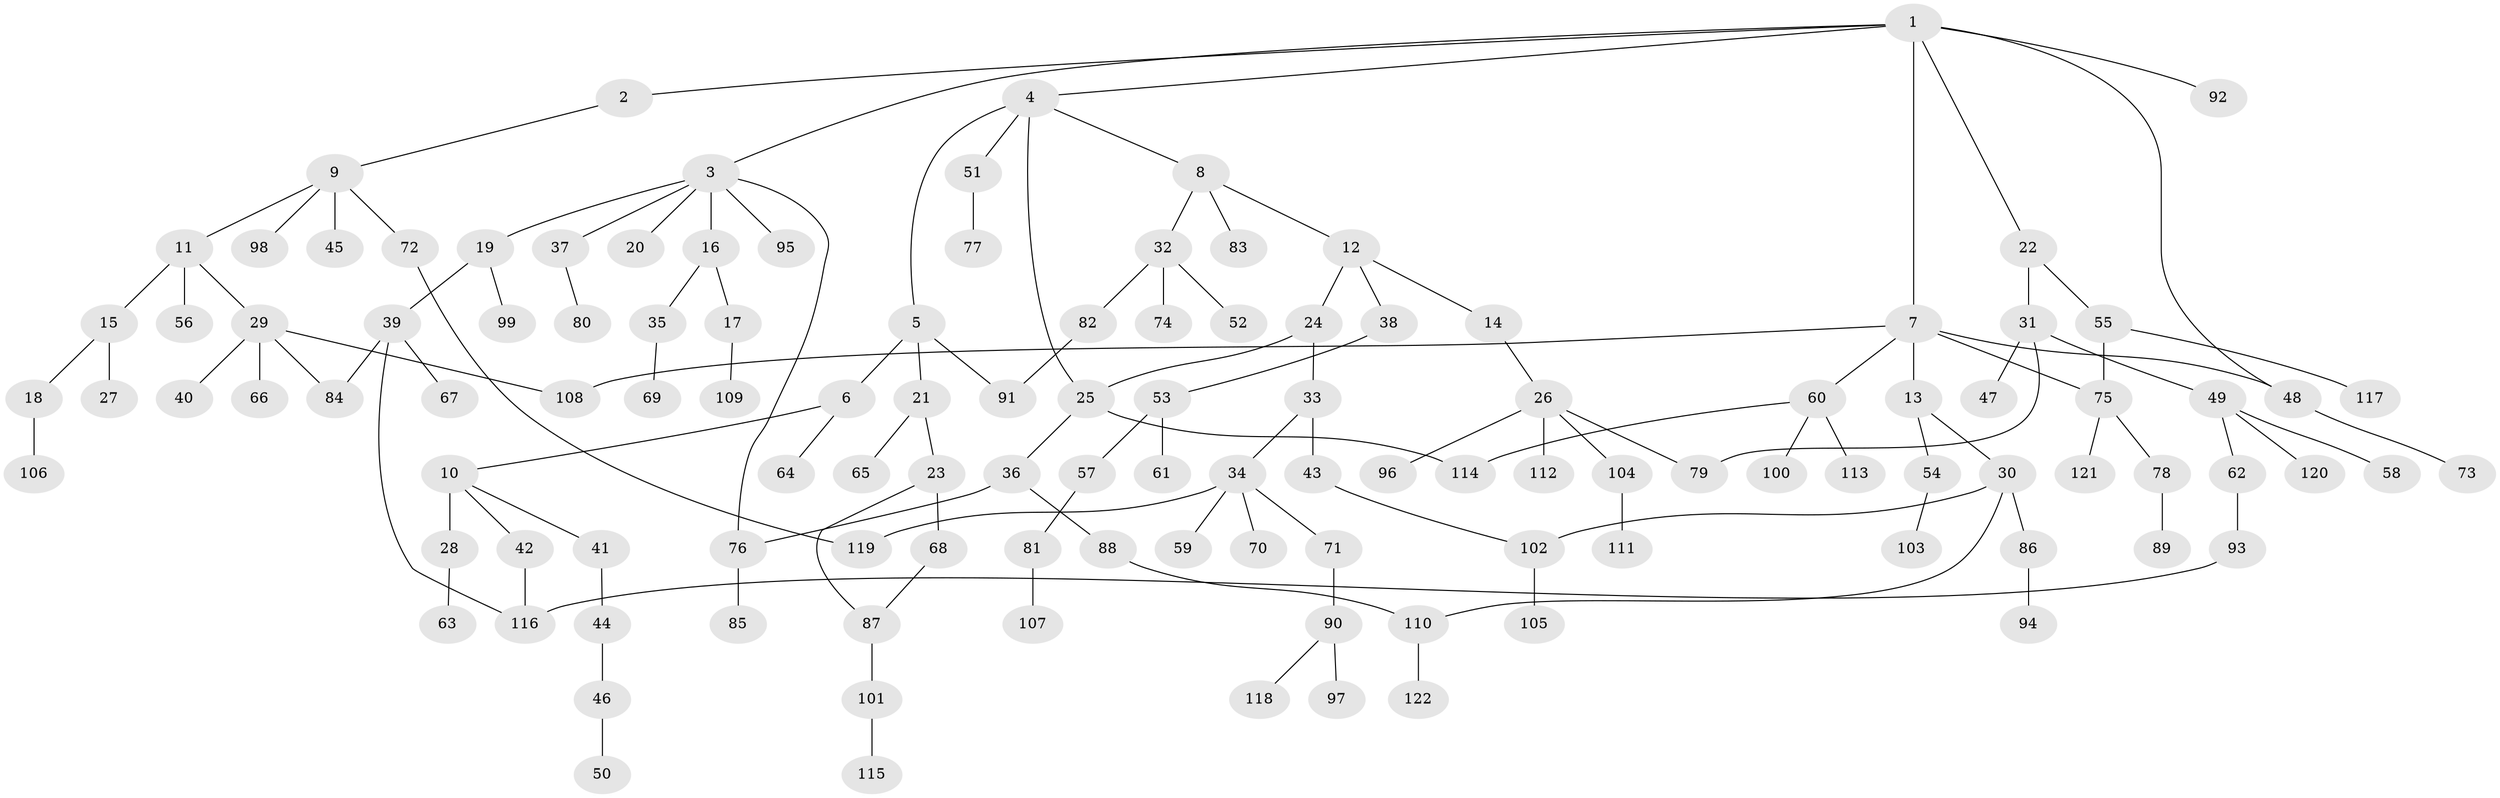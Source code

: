 // coarse degree distribution, {7: 0.023529411764705882, 2: 0.27058823529411763, 6: 0.011764705882352941, 5: 0.058823529411764705, 8: 0.011764705882352941, 4: 0.09411764705882353, 3: 0.11764705882352941, 1: 0.4117647058823529}
// Generated by graph-tools (version 1.1) at 2025/16/03/04/25 18:16:58]
// undirected, 122 vertices, 136 edges
graph export_dot {
graph [start="1"]
  node [color=gray90,style=filled];
  1;
  2;
  3;
  4;
  5;
  6;
  7;
  8;
  9;
  10;
  11;
  12;
  13;
  14;
  15;
  16;
  17;
  18;
  19;
  20;
  21;
  22;
  23;
  24;
  25;
  26;
  27;
  28;
  29;
  30;
  31;
  32;
  33;
  34;
  35;
  36;
  37;
  38;
  39;
  40;
  41;
  42;
  43;
  44;
  45;
  46;
  47;
  48;
  49;
  50;
  51;
  52;
  53;
  54;
  55;
  56;
  57;
  58;
  59;
  60;
  61;
  62;
  63;
  64;
  65;
  66;
  67;
  68;
  69;
  70;
  71;
  72;
  73;
  74;
  75;
  76;
  77;
  78;
  79;
  80;
  81;
  82;
  83;
  84;
  85;
  86;
  87;
  88;
  89;
  90;
  91;
  92;
  93;
  94;
  95;
  96;
  97;
  98;
  99;
  100;
  101;
  102;
  103;
  104;
  105;
  106;
  107;
  108;
  109;
  110;
  111;
  112;
  113;
  114;
  115;
  116;
  117;
  118;
  119;
  120;
  121;
  122;
  1 -- 2;
  1 -- 3;
  1 -- 4;
  1 -- 7;
  1 -- 22;
  1 -- 92;
  1 -- 48;
  2 -- 9;
  3 -- 16;
  3 -- 19;
  3 -- 20;
  3 -- 37;
  3 -- 95;
  3 -- 76;
  4 -- 5;
  4 -- 8;
  4 -- 25;
  4 -- 51;
  5 -- 6;
  5 -- 21;
  5 -- 91;
  6 -- 10;
  6 -- 64;
  7 -- 13;
  7 -- 48;
  7 -- 60;
  7 -- 108;
  7 -- 75;
  8 -- 12;
  8 -- 32;
  8 -- 83;
  9 -- 11;
  9 -- 45;
  9 -- 72;
  9 -- 98;
  10 -- 28;
  10 -- 41;
  10 -- 42;
  11 -- 15;
  11 -- 29;
  11 -- 56;
  12 -- 14;
  12 -- 24;
  12 -- 38;
  13 -- 30;
  13 -- 54;
  14 -- 26;
  15 -- 18;
  15 -- 27;
  16 -- 17;
  16 -- 35;
  17 -- 109;
  18 -- 106;
  19 -- 39;
  19 -- 99;
  21 -- 23;
  21 -- 65;
  22 -- 31;
  22 -- 55;
  23 -- 68;
  23 -- 87;
  24 -- 33;
  24 -- 25;
  25 -- 36;
  25 -- 114;
  26 -- 79;
  26 -- 96;
  26 -- 104;
  26 -- 112;
  28 -- 63;
  29 -- 40;
  29 -- 66;
  29 -- 84;
  29 -- 108;
  30 -- 86;
  30 -- 110;
  30 -- 102;
  31 -- 47;
  31 -- 49;
  31 -- 79;
  32 -- 52;
  32 -- 74;
  32 -- 82;
  33 -- 34;
  33 -- 43;
  34 -- 59;
  34 -- 70;
  34 -- 71;
  34 -- 119;
  35 -- 69;
  36 -- 76;
  36 -- 88;
  37 -- 80;
  38 -- 53;
  39 -- 67;
  39 -- 84;
  39 -- 116;
  41 -- 44;
  42 -- 116;
  43 -- 102;
  44 -- 46;
  46 -- 50;
  48 -- 73;
  49 -- 58;
  49 -- 62;
  49 -- 120;
  51 -- 77;
  53 -- 57;
  53 -- 61;
  54 -- 103;
  55 -- 75;
  55 -- 117;
  57 -- 81;
  60 -- 100;
  60 -- 113;
  60 -- 114;
  62 -- 93;
  68 -- 87;
  71 -- 90;
  72 -- 119;
  75 -- 78;
  75 -- 121;
  76 -- 85;
  78 -- 89;
  81 -- 107;
  82 -- 91;
  86 -- 94;
  87 -- 101;
  88 -- 110;
  90 -- 97;
  90 -- 118;
  93 -- 116;
  101 -- 115;
  102 -- 105;
  104 -- 111;
  110 -- 122;
}

